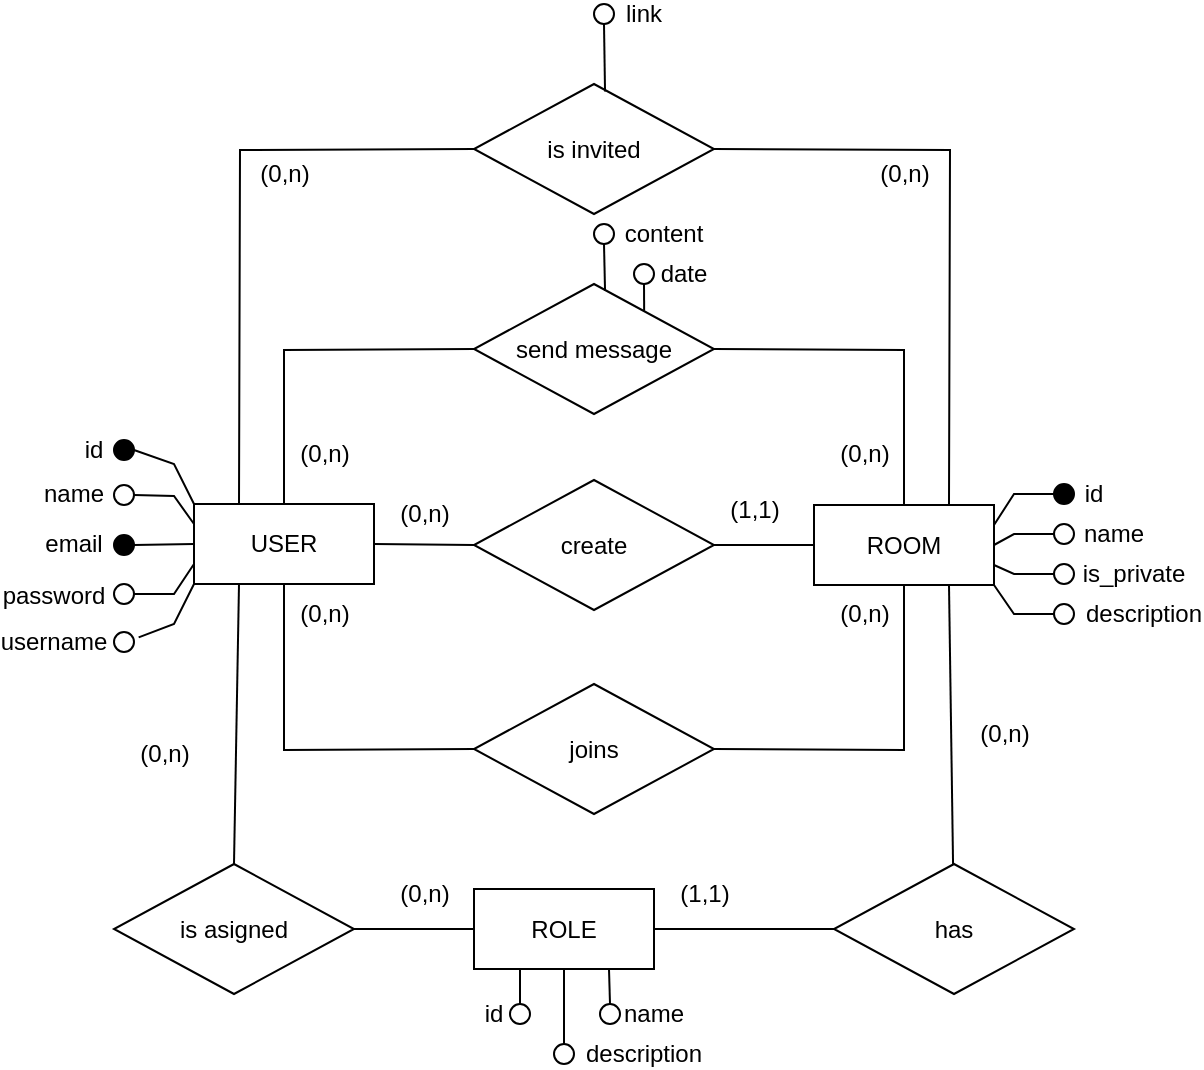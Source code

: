 <mxfile version="21.6.6" type="device">
  <diagram name="Página-1" id="5fwc9ipzJS_efPtouH_Y">
    <mxGraphModel dx="989" dy="523" grid="1" gridSize="10" guides="0" tooltips="1" connect="1" arrows="1" fold="1" page="1" pageScale="1" pageWidth="1169" pageHeight="827" math="0" shadow="0">
      <root>
        <mxCell id="0" />
        <mxCell id="1" parent="0" />
        <mxCell id="Lzb46s-rd1kAjsw1pmxB-1" value="USER" style="rounded=0;whiteSpace=wrap;html=1;" vertex="1" parent="1">
          <mxGeometry x="320" y="340" width="90" height="40" as="geometry" />
        </mxCell>
        <mxCell id="Lzb46s-rd1kAjsw1pmxB-2" value="create" style="shape=rhombus;perimeter=rhombusPerimeter;whiteSpace=wrap;html=1;align=center;fillColor=none;gradientColor=none;rounded=0;" vertex="1" parent="1">
          <mxGeometry x="460" y="328" width="120" height="65" as="geometry" />
        </mxCell>
        <mxCell id="Lzb46s-rd1kAjsw1pmxB-3" value="" style="endArrow=none;html=1;rounded=0;entryX=0;entryY=0.5;entryDx=0;entryDy=0;" edge="1" parent="1" target="Lzb46s-rd1kAjsw1pmxB-2">
          <mxGeometry relative="1" as="geometry">
            <mxPoint x="410" y="360" as="sourcePoint" />
            <mxPoint x="570" y="360" as="targetPoint" />
          </mxGeometry>
        </mxCell>
        <mxCell id="Lzb46s-rd1kAjsw1pmxB-4" value="" style="endArrow=none;html=1;rounded=0;entryX=0;entryY=0.5;entryDx=0;entryDy=0;exitX=1;exitY=0.5;exitDx=0;exitDy=0;" edge="1" parent="1" source="Lzb46s-rd1kAjsw1pmxB-2" target="Lzb46s-rd1kAjsw1pmxB-5">
          <mxGeometry relative="1" as="geometry">
            <mxPoint x="610" y="360" as="sourcePoint" />
            <mxPoint x="640" y="360.5" as="targetPoint" />
          </mxGeometry>
        </mxCell>
        <mxCell id="Lzb46s-rd1kAjsw1pmxB-5" value="ROOM" style="rounded=0;whiteSpace=wrap;html=1;gradientColor=none;fillColor=none;" vertex="1" parent="1">
          <mxGeometry x="630" y="340.5" width="90" height="40" as="geometry" />
        </mxCell>
        <mxCell id="Lzb46s-rd1kAjsw1pmxB-6" value="" style="ellipse;whiteSpace=wrap;html=1;aspect=fixed;rounded=0;" vertex="1" parent="1">
          <mxGeometry x="750" y="390" width="10" height="10" as="geometry" />
        </mxCell>
        <mxCell id="Lzb46s-rd1kAjsw1pmxB-7" value="" style="ellipse;whiteSpace=wrap;html=1;aspect=fixed;rounded=0;" vertex="1" parent="1">
          <mxGeometry x="750" y="370" width="10" height="10" as="geometry" />
        </mxCell>
        <mxCell id="Lzb46s-rd1kAjsw1pmxB-8" value="" style="ellipse;whiteSpace=wrap;html=1;aspect=fixed;rounded=0;" vertex="1" parent="1">
          <mxGeometry x="750" y="350" width="10" height="10" as="geometry" />
        </mxCell>
        <mxCell id="Lzb46s-rd1kAjsw1pmxB-9" value="" style="ellipse;whiteSpace=wrap;html=1;aspect=fixed;rounded=0;fillColor=#000000;" vertex="1" parent="1">
          <mxGeometry x="750" y="330" width="10" height="10" as="geometry" />
        </mxCell>
        <mxCell id="Lzb46s-rd1kAjsw1pmxB-10" value="" style="ellipse;whiteSpace=wrap;html=1;aspect=fixed;rounded=0;" vertex="1" parent="1">
          <mxGeometry x="280" y="380" width="10" height="10" as="geometry" />
        </mxCell>
        <mxCell id="Lzb46s-rd1kAjsw1pmxB-11" value="" style="ellipse;whiteSpace=wrap;html=1;aspect=fixed;rounded=0;fillColor=#000000;" vertex="1" parent="1">
          <mxGeometry x="280" y="355.5" width="10" height="10" as="geometry" />
        </mxCell>
        <mxCell id="Lzb46s-rd1kAjsw1pmxB-12" value="" style="ellipse;whiteSpace=wrap;html=1;aspect=fixed;fillColor=#000000;rounded=0;" vertex="1" parent="1">
          <mxGeometry x="280" y="308" width="10" height="10" as="geometry" />
        </mxCell>
        <mxCell id="Lzb46s-rd1kAjsw1pmxB-13" value="" style="endArrow=none;html=1;rounded=0;exitX=1;exitY=0.25;exitDx=0;exitDy=0;entryX=0;entryY=0.5;entryDx=0;entryDy=0;" edge="1" parent="1" source="Lzb46s-rd1kAjsw1pmxB-5" target="Lzb46s-rd1kAjsw1pmxB-9">
          <mxGeometry width="50" height="50" relative="1" as="geometry">
            <mxPoint x="730" y="351" as="sourcePoint" />
            <mxPoint x="760" y="325" as="targetPoint" />
            <Array as="points">
              <mxPoint x="730" y="335" />
            </Array>
          </mxGeometry>
        </mxCell>
        <mxCell id="Lzb46s-rd1kAjsw1pmxB-14" value="" style="endArrow=none;html=1;rounded=0;exitX=1;exitY=0.5;exitDx=0;exitDy=0;entryX=0;entryY=0.5;entryDx=0;entryDy=0;" edge="1" parent="1" source="Lzb46s-rd1kAjsw1pmxB-5" target="Lzb46s-rd1kAjsw1pmxB-8">
          <mxGeometry width="50" height="50" relative="1" as="geometry">
            <mxPoint x="740" y="361" as="sourcePoint" />
            <mxPoint x="770" y="335" as="targetPoint" />
            <Array as="points">
              <mxPoint x="730" y="355" />
            </Array>
          </mxGeometry>
        </mxCell>
        <mxCell id="Lzb46s-rd1kAjsw1pmxB-15" value="" style="endArrow=none;html=1;rounded=0;exitX=1;exitY=0.75;exitDx=0;exitDy=0;entryX=0;entryY=0.5;entryDx=0;entryDy=0;" edge="1" parent="1" source="Lzb46s-rd1kAjsw1pmxB-5" target="Lzb46s-rd1kAjsw1pmxB-7">
          <mxGeometry width="50" height="50" relative="1" as="geometry">
            <mxPoint x="750" y="371" as="sourcePoint" />
            <mxPoint x="780" y="345" as="targetPoint" />
            <Array as="points">
              <mxPoint x="730" y="375" />
            </Array>
          </mxGeometry>
        </mxCell>
        <mxCell id="Lzb46s-rd1kAjsw1pmxB-16" value="" style="endArrow=none;html=1;rounded=0;exitX=1;exitY=1;exitDx=0;exitDy=0;entryX=0;entryY=0.5;entryDx=0;entryDy=0;" edge="1" parent="1" source="Lzb46s-rd1kAjsw1pmxB-5" target="Lzb46s-rd1kAjsw1pmxB-6">
          <mxGeometry width="50" height="50" relative="1" as="geometry">
            <mxPoint x="760" y="381" as="sourcePoint" />
            <mxPoint x="790" y="355" as="targetPoint" />
            <Array as="points">
              <mxPoint x="730" y="395" />
            </Array>
          </mxGeometry>
        </mxCell>
        <mxCell id="Lzb46s-rd1kAjsw1pmxB-17" value="" style="endArrow=none;html=1;rounded=0;exitX=0;exitY=0;exitDx=0;exitDy=0;entryX=1;entryY=0.5;entryDx=0;entryDy=0;" edge="1" parent="1" source="Lzb46s-rd1kAjsw1pmxB-1" target="Lzb46s-rd1kAjsw1pmxB-12">
          <mxGeometry width="50" height="50" relative="1" as="geometry">
            <mxPoint x="300" y="370" as="sourcePoint" />
            <mxPoint x="290" y="350" as="targetPoint" />
            <Array as="points">
              <mxPoint x="310" y="320" />
            </Array>
          </mxGeometry>
        </mxCell>
        <mxCell id="Lzb46s-rd1kAjsw1pmxB-18" value="" style="endArrow=none;html=1;rounded=0;entryX=1;entryY=0.5;entryDx=0;entryDy=0;exitX=0;exitY=0.5;exitDx=0;exitDy=0;" edge="1" parent="1" source="Lzb46s-rd1kAjsw1pmxB-1" target="Lzb46s-rd1kAjsw1pmxB-11">
          <mxGeometry width="50" height="50" relative="1" as="geometry">
            <mxPoint x="310" y="360" as="sourcePoint" />
            <mxPoint x="300" y="335" as="targetPoint" />
            <Array as="points" />
          </mxGeometry>
        </mxCell>
        <mxCell id="Lzb46s-rd1kAjsw1pmxB-19" value="" style="endArrow=none;html=1;rounded=0;entryX=1;entryY=0.5;entryDx=0;entryDy=0;exitX=0;exitY=0.75;exitDx=0;exitDy=0;" edge="1" parent="1" source="Lzb46s-rd1kAjsw1pmxB-1" target="Lzb46s-rd1kAjsw1pmxB-10">
          <mxGeometry width="50" height="50" relative="1" as="geometry">
            <mxPoint x="350" y="370" as="sourcePoint" />
            <mxPoint x="320" y="355" as="targetPoint" />
            <Array as="points">
              <mxPoint x="310" y="385" />
            </Array>
          </mxGeometry>
        </mxCell>
        <mxCell id="Lzb46s-rd1kAjsw1pmxB-20" value="id" style="text;html=1;strokeColor=none;fillColor=none;align=center;verticalAlign=middle;whiteSpace=wrap;rounded=0;" vertex="1" parent="1">
          <mxGeometry x="750" y="330" width="40" height="10" as="geometry" />
        </mxCell>
        <mxCell id="Lzb46s-rd1kAjsw1pmxB-21" value="name" style="text;html=1;strokeColor=none;fillColor=none;align=center;verticalAlign=middle;whiteSpace=wrap;rounded=0;" vertex="1" parent="1">
          <mxGeometry x="760" y="350" width="40" height="10" as="geometry" />
        </mxCell>
        <mxCell id="Lzb46s-rd1kAjsw1pmxB-22" value="is_private" style="text;html=1;strokeColor=none;fillColor=none;align=center;verticalAlign=middle;whiteSpace=wrap;rounded=0;" vertex="1" parent="1">
          <mxGeometry x="770" y="370" width="40" height="10" as="geometry" />
        </mxCell>
        <mxCell id="Lzb46s-rd1kAjsw1pmxB-23" value="description" style="text;html=1;strokeColor=none;fillColor=none;align=center;verticalAlign=middle;whiteSpace=wrap;rounded=0;" vertex="1" parent="1">
          <mxGeometry x="770" y="390" width="50" height="10" as="geometry" />
        </mxCell>
        <mxCell id="Lzb46s-rd1kAjsw1pmxB-24" value="id" style="text;html=1;strokeColor=none;fillColor=none;align=center;verticalAlign=middle;whiteSpace=wrap;rounded=0;" vertex="1" parent="1">
          <mxGeometry x="250" y="308" width="40" height="10" as="geometry" />
        </mxCell>
        <mxCell id="Lzb46s-rd1kAjsw1pmxB-25" value="name" style="text;html=1;strokeColor=none;fillColor=none;align=center;verticalAlign=middle;whiteSpace=wrap;rounded=0;" vertex="1" parent="1">
          <mxGeometry x="240" y="330" width="40" height="10" as="geometry" />
        </mxCell>
        <mxCell id="Lzb46s-rd1kAjsw1pmxB-26" value="password" style="text;html=1;strokeColor=none;fillColor=none;align=center;verticalAlign=middle;whiteSpace=wrap;rounded=0;" vertex="1" parent="1">
          <mxGeometry x="230" y="380.5" width="40" height="10" as="geometry" />
        </mxCell>
        <mxCell id="Lzb46s-rd1kAjsw1pmxB-27" value="(0,n)" style="text;html=1;align=center;verticalAlign=middle;resizable=0;points=[];autosize=1;strokeColor=none;fillColor=none;rounded=0;" vertex="1" parent="1">
          <mxGeometry x="410" y="330" width="50" height="30" as="geometry" />
        </mxCell>
        <mxCell id="Lzb46s-rd1kAjsw1pmxB-28" value="(1,1)" style="text;html=1;align=center;verticalAlign=middle;resizable=0;points=[];autosize=1;strokeColor=none;fillColor=none;rounded=0;" vertex="1" parent="1">
          <mxGeometry x="575" y="328" width="50" height="30" as="geometry" />
        </mxCell>
        <mxCell id="Lzb46s-rd1kAjsw1pmxB-29" value="" style="endArrow=none;html=1;rounded=0;entryX=0.5;entryY=1;entryDx=0;entryDy=0;exitX=1;exitY=0.5;exitDx=0;exitDy=0;" edge="1" parent="1" target="Lzb46s-rd1kAjsw1pmxB-5" source="Lzb46s-rd1kAjsw1pmxB-34">
          <mxGeometry relative="1" as="geometry">
            <mxPoint x="675" y="414" as="sourcePoint" />
            <mxPoint x="640" y="371" as="targetPoint" />
            <Array as="points">
              <mxPoint x="675" y="463" />
            </Array>
          </mxGeometry>
        </mxCell>
        <mxCell id="Lzb46s-rd1kAjsw1pmxB-31" value="(0,n)" style="text;html=1;align=center;verticalAlign=middle;resizable=0;points=[];autosize=1;strokeColor=none;fillColor=none;rounded=0;" vertex="1" parent="1">
          <mxGeometry x="630" y="380" width="50" height="30" as="geometry" />
        </mxCell>
        <mxCell id="Lzb46s-rd1kAjsw1pmxB-32" value="(1,1)" style="text;html=1;align=center;verticalAlign=middle;resizable=0;points=[];autosize=1;strokeColor=none;fillColor=none;rounded=0;" vertex="1" parent="1">
          <mxGeometry x="550" y="520" width="50" height="30" as="geometry" />
        </mxCell>
        <mxCell id="Lzb46s-rd1kAjsw1pmxB-33" value="send message" style="shape=rhombus;perimeter=rhombusPerimeter;whiteSpace=wrap;html=1;align=center;fillColor=none;gradientColor=none;rounded=0;" vertex="1" parent="1">
          <mxGeometry x="460" y="230" width="120" height="65" as="geometry" />
        </mxCell>
        <mxCell id="Lzb46s-rd1kAjsw1pmxB-34" value="joins" style="shape=rhombus;perimeter=rhombusPerimeter;whiteSpace=wrap;html=1;align=center;fillColor=none;gradientColor=none;rounded=0;" vertex="1" parent="1">
          <mxGeometry x="460" y="430" width="120" height="65" as="geometry" />
        </mxCell>
        <mxCell id="Lzb46s-rd1kAjsw1pmxB-36" value="is invited" style="shape=rhombus;perimeter=rhombusPerimeter;whiteSpace=wrap;html=1;align=center;fillColor=none;gradientColor=none;rounded=0;" vertex="1" parent="1">
          <mxGeometry x="460" y="130" width="120" height="65" as="geometry" />
        </mxCell>
        <mxCell id="Lzb46s-rd1kAjsw1pmxB-37" value="has" style="shape=rhombus;perimeter=rhombusPerimeter;whiteSpace=wrap;html=1;align=center;fillColor=none;gradientColor=none;rounded=0;" vertex="1" parent="1">
          <mxGeometry x="640" y="520" width="120" height="65" as="geometry" />
        </mxCell>
        <mxCell id="Lzb46s-rd1kAjsw1pmxB-38" value="" style="endArrow=none;html=1;rounded=0;entryX=0.5;entryY=0;entryDx=0;entryDy=0;exitX=1;exitY=0.5;exitDx=0;exitDy=0;" edge="1" parent="1" source="Lzb46s-rd1kAjsw1pmxB-33" target="Lzb46s-rd1kAjsw1pmxB-5">
          <mxGeometry relative="1" as="geometry">
            <mxPoint x="590" y="473" as="sourcePoint" />
            <mxPoint x="685" y="391" as="targetPoint" />
            <Array as="points">
              <mxPoint x="675" y="263" />
            </Array>
          </mxGeometry>
        </mxCell>
        <mxCell id="Lzb46s-rd1kAjsw1pmxB-39" value="" style="endArrow=none;html=1;rounded=0;entryX=0.5;entryY=0;entryDx=0;entryDy=0;exitX=0;exitY=0.5;exitDx=0;exitDy=0;" edge="1" parent="1" source="Lzb46s-rd1kAjsw1pmxB-33" target="Lzb46s-rd1kAjsw1pmxB-1">
          <mxGeometry relative="1" as="geometry">
            <mxPoint x="590" y="273" as="sourcePoint" />
            <mxPoint x="685" y="351" as="targetPoint" />
            <Array as="points">
              <mxPoint x="365" y="263" />
            </Array>
          </mxGeometry>
        </mxCell>
        <mxCell id="Lzb46s-rd1kAjsw1pmxB-40" value="" style="endArrow=none;html=1;rounded=0;entryX=0;entryY=0.5;entryDx=0;entryDy=0;exitX=0.5;exitY=1;exitDx=0;exitDy=0;" edge="1" parent="1" source="Lzb46s-rd1kAjsw1pmxB-1" target="Lzb46s-rd1kAjsw1pmxB-34">
          <mxGeometry relative="1" as="geometry">
            <mxPoint x="600" y="283" as="sourcePoint" />
            <mxPoint x="695" y="361" as="targetPoint" />
            <Array as="points">
              <mxPoint x="365" y="463" />
            </Array>
          </mxGeometry>
        </mxCell>
        <mxCell id="Lzb46s-rd1kAjsw1pmxB-41" value="" style="endArrow=none;html=1;rounded=0;entryX=0.75;entryY=0;entryDx=0;entryDy=0;exitX=1;exitY=0.5;exitDx=0;exitDy=0;" edge="1" parent="1" source="Lzb46s-rd1kAjsw1pmxB-36" target="Lzb46s-rd1kAjsw1pmxB-5">
          <mxGeometry relative="1" as="geometry">
            <mxPoint x="610" y="293" as="sourcePoint" />
            <mxPoint x="705" y="371" as="targetPoint" />
            <Array as="points">
              <mxPoint x="698" y="163" />
            </Array>
          </mxGeometry>
        </mxCell>
        <mxCell id="Lzb46s-rd1kAjsw1pmxB-42" value="" style="endArrow=none;html=1;rounded=0;entryX=0.25;entryY=0;entryDx=0;entryDy=0;exitX=0;exitY=0.5;exitDx=0;exitDy=0;" edge="1" parent="1" source="Lzb46s-rd1kAjsw1pmxB-36" target="Lzb46s-rd1kAjsw1pmxB-1">
          <mxGeometry relative="1" as="geometry">
            <mxPoint x="590" y="173" as="sourcePoint" />
            <mxPoint x="708" y="351" as="targetPoint" />
            <Array as="points">
              <mxPoint x="343" y="163" />
            </Array>
          </mxGeometry>
        </mxCell>
        <mxCell id="Lzb46s-rd1kAjsw1pmxB-43" value="" style="endArrow=none;html=1;rounded=0;exitX=0.25;exitY=1;exitDx=0;exitDy=0;entryX=0.5;entryY=0;entryDx=0;entryDy=0;" edge="1" parent="1" source="Lzb46s-rd1kAjsw1pmxB-1" target="Lzb46s-rd1kAjsw1pmxB-44">
          <mxGeometry relative="1" as="geometry">
            <mxPoint x="600" y="183" as="sourcePoint" />
            <mxPoint x="350" y="510" as="targetPoint" />
            <Array as="points" />
          </mxGeometry>
        </mxCell>
        <mxCell id="Lzb46s-rd1kAjsw1pmxB-44" value="is asigned" style="shape=rhombus;perimeter=rhombusPerimeter;whiteSpace=wrap;html=1;align=center;fillColor=none;gradientColor=none;rounded=0;" vertex="1" parent="1">
          <mxGeometry x="280" y="520" width="120" height="65" as="geometry" />
        </mxCell>
        <mxCell id="Lzb46s-rd1kAjsw1pmxB-45" value="ROLE" style="rounded=0;whiteSpace=wrap;html=1;" vertex="1" parent="1">
          <mxGeometry x="460" y="532.5" width="90" height="40" as="geometry" />
        </mxCell>
        <mxCell id="Lzb46s-rd1kAjsw1pmxB-46" value="" style="endArrow=none;html=1;rounded=0;exitX=0;exitY=0.5;exitDx=0;exitDy=0;entryX=1;entryY=0.5;entryDx=0;entryDy=0;" edge="1" parent="1" source="Lzb46s-rd1kAjsw1pmxB-45" target="Lzb46s-rd1kAjsw1pmxB-44">
          <mxGeometry relative="1" as="geometry">
            <mxPoint x="353" y="390" as="sourcePoint" />
            <mxPoint x="350" y="530" as="targetPoint" />
            <Array as="points" />
          </mxGeometry>
        </mxCell>
        <mxCell id="Lzb46s-rd1kAjsw1pmxB-47" value="" style="endArrow=none;html=1;rounded=0;exitX=0.75;exitY=1;exitDx=0;exitDy=0;" edge="1" parent="1" source="Lzb46s-rd1kAjsw1pmxB-5" target="Lzb46s-rd1kAjsw1pmxB-37">
          <mxGeometry relative="1" as="geometry">
            <mxPoint x="363" y="400" as="sourcePoint" />
            <mxPoint x="360" y="540" as="targetPoint" />
            <Array as="points" />
          </mxGeometry>
        </mxCell>
        <mxCell id="Lzb46s-rd1kAjsw1pmxB-48" value="" style="endArrow=none;html=1;rounded=0;exitX=0;exitY=0.5;exitDx=0;exitDy=0;entryX=1;entryY=0.5;entryDx=0;entryDy=0;" edge="1" parent="1" source="Lzb46s-rd1kAjsw1pmxB-37" target="Lzb46s-rd1kAjsw1pmxB-45">
          <mxGeometry relative="1" as="geometry">
            <mxPoint x="373" y="410" as="sourcePoint" />
            <mxPoint x="370" y="550" as="targetPoint" />
            <Array as="points" />
          </mxGeometry>
        </mxCell>
        <mxCell id="Lzb46s-rd1kAjsw1pmxB-50" value="" style="ellipse;whiteSpace=wrap;html=1;aspect=fixed;rounded=0;" vertex="1" parent="1">
          <mxGeometry x="280" y="330.5" width="10" height="10" as="geometry" />
        </mxCell>
        <mxCell id="Lzb46s-rd1kAjsw1pmxB-51" value="" style="ellipse;whiteSpace=wrap;html=1;aspect=fixed;rounded=0;" vertex="1" parent="1">
          <mxGeometry x="280" y="404" width="10" height="10" as="geometry" />
        </mxCell>
        <mxCell id="Lzb46s-rd1kAjsw1pmxB-52" value="" style="endArrow=none;html=1;rounded=0;entryX=1;entryY=0.5;entryDx=0;entryDy=0;exitX=0;exitY=0.25;exitDx=0;exitDy=0;" edge="1" parent="1" source="Lzb46s-rd1kAjsw1pmxB-1" target="Lzb46s-rd1kAjsw1pmxB-50">
          <mxGeometry width="50" height="50" relative="1" as="geometry">
            <mxPoint x="330" y="370" as="sourcePoint" />
            <mxPoint x="300" y="371" as="targetPoint" />
            <Array as="points">
              <mxPoint x="310" y="336" />
            </Array>
          </mxGeometry>
        </mxCell>
        <mxCell id="Lzb46s-rd1kAjsw1pmxB-53" value="" style="endArrow=none;html=1;rounded=0;entryX=1.233;entryY=0.267;entryDx=0;entryDy=0;exitX=0;exitY=1;exitDx=0;exitDy=0;entryPerimeter=0;" edge="1" parent="1" source="Lzb46s-rd1kAjsw1pmxB-1" target="Lzb46s-rd1kAjsw1pmxB-51">
          <mxGeometry width="50" height="50" relative="1" as="geometry">
            <mxPoint x="340" y="380" as="sourcePoint" />
            <mxPoint x="310" y="381" as="targetPoint" />
            <Array as="points">
              <mxPoint x="310" y="400" />
            </Array>
          </mxGeometry>
        </mxCell>
        <mxCell id="Lzb46s-rd1kAjsw1pmxB-54" value="email" style="text;html=1;strokeColor=none;fillColor=none;align=center;verticalAlign=middle;whiteSpace=wrap;rounded=0;" vertex="1" parent="1">
          <mxGeometry x="240" y="355" width="40" height="10" as="geometry" />
        </mxCell>
        <mxCell id="Lzb46s-rd1kAjsw1pmxB-56" value="username" style="text;html=1;strokeColor=none;fillColor=none;align=center;verticalAlign=middle;whiteSpace=wrap;rounded=0;" vertex="1" parent="1">
          <mxGeometry x="230" y="404" width="40" height="10" as="geometry" />
        </mxCell>
        <mxCell id="Lzb46s-rd1kAjsw1pmxB-60" value="" style="ellipse;whiteSpace=wrap;html=1;aspect=fixed;rounded=0;" vertex="1" parent="1">
          <mxGeometry x="520" y="200" width="10" height="10" as="geometry" />
        </mxCell>
        <mxCell id="Lzb46s-rd1kAjsw1pmxB-61" value="" style="ellipse;whiteSpace=wrap;html=1;aspect=fixed;rounded=0;" vertex="1" parent="1">
          <mxGeometry x="540" y="220" width="10" height="10" as="geometry" />
        </mxCell>
        <mxCell id="Lzb46s-rd1kAjsw1pmxB-62" value="" style="ellipse;whiteSpace=wrap;html=1;aspect=fixed;rounded=0;" vertex="1" parent="1">
          <mxGeometry x="520" y="90" width="10" height="10" as="geometry" />
        </mxCell>
        <mxCell id="Lzb46s-rd1kAjsw1pmxB-65" value="" style="endArrow=none;html=1;rounded=0;entryX=0.5;entryY=1;entryDx=0;entryDy=0;exitX=0.546;exitY=0.058;exitDx=0;exitDy=0;exitPerimeter=0;" edge="1" parent="1" source="Lzb46s-rd1kAjsw1pmxB-36" target="Lzb46s-rd1kAjsw1pmxB-62">
          <mxGeometry width="50" height="50" relative="1" as="geometry">
            <mxPoint x="480" y="150" as="sourcePoint" />
            <mxPoint x="530" y="100" as="targetPoint" />
          </mxGeometry>
        </mxCell>
        <mxCell id="Lzb46s-rd1kAjsw1pmxB-66" value="" style="endArrow=none;html=1;rounded=0;entryX=0.5;entryY=1;entryDx=0;entryDy=0;exitX=0.546;exitY=0.051;exitDx=0;exitDy=0;exitPerimeter=0;" edge="1" parent="1" source="Lzb46s-rd1kAjsw1pmxB-33" target="Lzb46s-rd1kAjsw1pmxB-60">
          <mxGeometry width="50" height="50" relative="1" as="geometry">
            <mxPoint x="536" y="144" as="sourcePoint" />
            <mxPoint x="535" y="110" as="targetPoint" />
          </mxGeometry>
        </mxCell>
        <mxCell id="Lzb46s-rd1kAjsw1pmxB-67" value="" style="endArrow=none;html=1;rounded=0;entryX=0.5;entryY=1;entryDx=0;entryDy=0;exitX=0.709;exitY=0.206;exitDx=0;exitDy=0;exitPerimeter=0;" edge="1" parent="1" source="Lzb46s-rd1kAjsw1pmxB-33" target="Lzb46s-rd1kAjsw1pmxB-61">
          <mxGeometry width="50" height="50" relative="1" as="geometry">
            <mxPoint x="546" y="154" as="sourcePoint" />
            <mxPoint x="545" y="120" as="targetPoint" />
          </mxGeometry>
        </mxCell>
        <mxCell id="Lzb46s-rd1kAjsw1pmxB-68" value="link" style="text;html=1;strokeColor=none;fillColor=none;align=center;verticalAlign=middle;whiteSpace=wrap;rounded=0;" vertex="1" parent="1">
          <mxGeometry x="525" y="90" width="40" height="10" as="geometry" />
        </mxCell>
        <mxCell id="Lzb46s-rd1kAjsw1pmxB-69" value="content" style="text;html=1;strokeColor=none;fillColor=none;align=center;verticalAlign=middle;whiteSpace=wrap;rounded=0;" vertex="1" parent="1">
          <mxGeometry x="535" y="200" width="40" height="10" as="geometry" />
        </mxCell>
        <mxCell id="Lzb46s-rd1kAjsw1pmxB-70" value="date" style="text;html=1;strokeColor=none;fillColor=none;align=center;verticalAlign=middle;whiteSpace=wrap;rounded=0;" vertex="1" parent="1">
          <mxGeometry x="545" y="220" width="40" height="10" as="geometry" />
        </mxCell>
        <mxCell id="Lzb46s-rd1kAjsw1pmxB-72" value="description" style="text;html=1;strokeColor=none;fillColor=none;align=center;verticalAlign=middle;whiteSpace=wrap;rounded=0;" vertex="1" parent="1">
          <mxGeometry x="525" y="610" width="40" height="10" as="geometry" />
        </mxCell>
        <mxCell id="Lzb46s-rd1kAjsw1pmxB-73" value="name" style="text;html=1;strokeColor=none;fillColor=none;align=center;verticalAlign=middle;whiteSpace=wrap;rounded=0;" vertex="1" parent="1">
          <mxGeometry x="530" y="590" width="40" height="10" as="geometry" />
        </mxCell>
        <mxCell id="Lzb46s-rd1kAjsw1pmxB-74" value="id" style="text;html=1;strokeColor=none;fillColor=none;align=center;verticalAlign=middle;whiteSpace=wrap;rounded=0;" vertex="1" parent="1">
          <mxGeometry x="450" y="590" width="40" height="10" as="geometry" />
        </mxCell>
        <mxCell id="Lzb46s-rd1kAjsw1pmxB-75" value="" style="ellipse;whiteSpace=wrap;html=1;aspect=fixed;rounded=0;" vertex="1" parent="1">
          <mxGeometry x="500" y="610" width="10" height="10" as="geometry" />
        </mxCell>
        <mxCell id="Lzb46s-rd1kAjsw1pmxB-76" value="" style="ellipse;whiteSpace=wrap;html=1;aspect=fixed;rounded=0;" vertex="1" parent="1">
          <mxGeometry x="478" y="590" width="10" height="10" as="geometry" />
        </mxCell>
        <mxCell id="Lzb46s-rd1kAjsw1pmxB-77" value="" style="ellipse;whiteSpace=wrap;html=1;aspect=fixed;rounded=0;" vertex="1" parent="1">
          <mxGeometry x="523" y="590" width="10" height="10" as="geometry" />
        </mxCell>
        <mxCell id="Lzb46s-rd1kAjsw1pmxB-80" value="" style="endArrow=none;html=1;rounded=0;entryX=0.25;entryY=1;entryDx=0;entryDy=0;exitX=0.5;exitY=0;exitDx=0;exitDy=0;" edge="1" parent="1" source="Lzb46s-rd1kAjsw1pmxB-76">
          <mxGeometry width="50" height="50" relative="1" as="geometry">
            <mxPoint x="485" y="590" as="sourcePoint" />
            <mxPoint x="483" y="573" as="targetPoint" />
          </mxGeometry>
        </mxCell>
        <mxCell id="Lzb46s-rd1kAjsw1pmxB-81" value="" style="endArrow=none;html=1;rounded=0;entryX=0.5;entryY=1;entryDx=0;entryDy=0;exitX=0.5;exitY=0;exitDx=0;exitDy=0;" edge="1" parent="1" source="Lzb46s-rd1kAjsw1pmxB-75" target="Lzb46s-rd1kAjsw1pmxB-45">
          <mxGeometry width="50" height="50" relative="1" as="geometry">
            <mxPoint x="495" y="600" as="sourcePoint" />
            <mxPoint x="493" y="583" as="targetPoint" />
          </mxGeometry>
        </mxCell>
        <mxCell id="Lzb46s-rd1kAjsw1pmxB-82" value="" style="endArrow=none;html=1;rounded=0;entryX=0.75;entryY=1;entryDx=0;entryDy=0;exitX=0.5;exitY=0;exitDx=0;exitDy=0;" edge="1" parent="1" source="Lzb46s-rd1kAjsw1pmxB-77" target="Lzb46s-rd1kAjsw1pmxB-45">
          <mxGeometry width="50" height="50" relative="1" as="geometry">
            <mxPoint x="505" y="610" as="sourcePoint" />
            <mxPoint x="503" y="593" as="targetPoint" />
          </mxGeometry>
        </mxCell>
        <mxCell id="Lzb46s-rd1kAjsw1pmxB-85" value="(0,n)" style="text;html=1;align=center;verticalAlign=middle;resizable=0;points=[];autosize=1;strokeColor=none;fillColor=none;rounded=0;" vertex="1" parent="1">
          <mxGeometry x="360" y="300" width="50" height="30" as="geometry" />
        </mxCell>
        <mxCell id="Lzb46s-rd1kAjsw1pmxB-86" value="(0,n)" style="text;html=1;align=center;verticalAlign=middle;resizable=0;points=[];autosize=1;strokeColor=none;fillColor=none;rounded=0;" vertex="1" parent="1">
          <mxGeometry x="360" y="380" width="50" height="30" as="geometry" />
        </mxCell>
        <mxCell id="Lzb46s-rd1kAjsw1pmxB-87" value="(0,n)" style="text;html=1;align=center;verticalAlign=middle;resizable=0;points=[];autosize=1;strokeColor=none;fillColor=none;rounded=0;" vertex="1" parent="1">
          <mxGeometry x="630" y="300" width="50" height="30" as="geometry" />
        </mxCell>
        <mxCell id="Lzb46s-rd1kAjsw1pmxB-88" value="(0,n)" style="text;html=1;align=center;verticalAlign=middle;resizable=0;points=[];autosize=1;strokeColor=none;fillColor=none;rounded=0;" vertex="1" parent="1">
          <mxGeometry x="700" y="440" width="50" height="30" as="geometry" />
        </mxCell>
        <mxCell id="Lzb46s-rd1kAjsw1pmxB-89" value="(0,n)" style="text;html=1;align=center;verticalAlign=middle;resizable=0;points=[];autosize=1;strokeColor=none;fillColor=none;rounded=0;" vertex="1" parent="1">
          <mxGeometry x="650" y="160" width="50" height="30" as="geometry" />
        </mxCell>
        <mxCell id="Lzb46s-rd1kAjsw1pmxB-90" value="(0,n)" style="text;html=1;align=center;verticalAlign=middle;resizable=0;points=[];autosize=1;strokeColor=none;fillColor=none;rounded=0;" vertex="1" parent="1">
          <mxGeometry x="340" y="160" width="50" height="30" as="geometry" />
        </mxCell>
        <mxCell id="Lzb46s-rd1kAjsw1pmxB-91" value="(0,n)" style="text;html=1;align=center;verticalAlign=middle;resizable=0;points=[];autosize=1;strokeColor=none;fillColor=none;rounded=0;" vertex="1" parent="1">
          <mxGeometry x="410" y="520" width="50" height="30" as="geometry" />
        </mxCell>
        <mxCell id="Lzb46s-rd1kAjsw1pmxB-92" value="(0,n)" style="text;html=1;align=center;verticalAlign=middle;resizable=0;points=[];autosize=1;strokeColor=none;fillColor=none;rounded=0;" vertex="1" parent="1">
          <mxGeometry x="280" y="450" width="50" height="30" as="geometry" />
        </mxCell>
      </root>
    </mxGraphModel>
  </diagram>
</mxfile>
